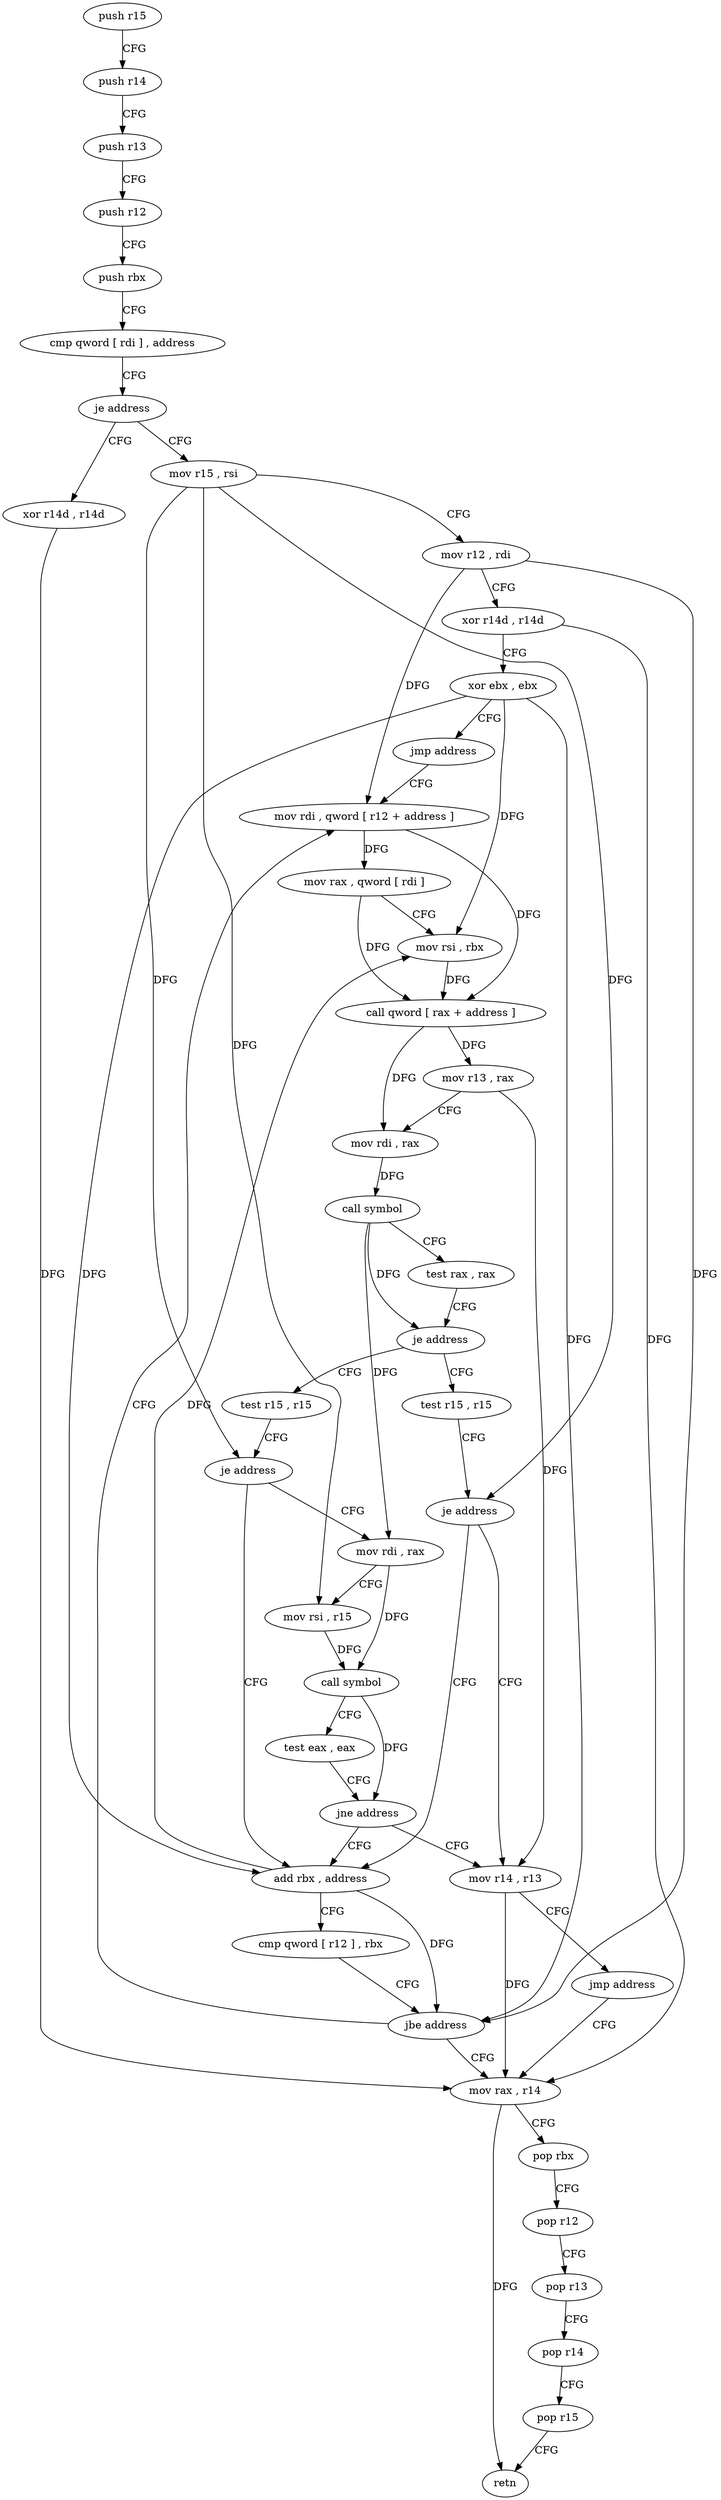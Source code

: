 digraph "func" {
"90864" [label = "push r15" ]
"90866" [label = "push r14" ]
"90868" [label = "push r13" ]
"90870" [label = "push r12" ]
"90872" [label = "push rbx" ]
"90873" [label = "cmp qword [ rdi ] , address" ]
"90877" [label = "je address" ]
"90966" [label = "xor r14d , r14d" ]
"90879" [label = "mov r15 , rsi" ]
"90969" [label = "mov rax , r14" ]
"90882" [label = "mov r12 , rdi" ]
"90885" [label = "xor r14d , r14d" ]
"90888" [label = "xor ebx , ebx" ]
"90890" [label = "jmp address" ]
"90911" [label = "mov rdi , qword [ r12 + address ]" ]
"90916" [label = "mov rax , qword [ rdi ]" ]
"90919" [label = "mov rsi , rbx" ]
"90922" [label = "call qword [ rax + address ]" ]
"90925" [label = "mov r13 , rax" ]
"90928" [label = "mov rdi , rax" ]
"90931" [label = "call symbol" ]
"90936" [label = "test rax , rax" ]
"90939" [label = "je address" ]
"90896" [label = "test r15 , r15" ]
"90941" [label = "test r15 , r15" ]
"90899" [label = "je address" ]
"90961" [label = "mov r14 , r13" ]
"90901" [label = "add rbx , address" ]
"90944" [label = "je address" ]
"90946" [label = "mov rdi , rax" ]
"90964" [label = "jmp address" ]
"90905" [label = "cmp qword [ r12 ] , rbx" ]
"90909" [label = "jbe address" ]
"90949" [label = "mov rsi , r15" ]
"90952" [label = "call symbol" ]
"90957" [label = "test eax , eax" ]
"90959" [label = "jne address" ]
"90972" [label = "pop rbx" ]
"90973" [label = "pop r12" ]
"90975" [label = "pop r13" ]
"90977" [label = "pop r14" ]
"90979" [label = "pop r15" ]
"90981" [label = "retn" ]
"90864" -> "90866" [ label = "CFG" ]
"90866" -> "90868" [ label = "CFG" ]
"90868" -> "90870" [ label = "CFG" ]
"90870" -> "90872" [ label = "CFG" ]
"90872" -> "90873" [ label = "CFG" ]
"90873" -> "90877" [ label = "CFG" ]
"90877" -> "90966" [ label = "CFG" ]
"90877" -> "90879" [ label = "CFG" ]
"90966" -> "90969" [ label = "DFG" ]
"90879" -> "90882" [ label = "CFG" ]
"90879" -> "90899" [ label = "DFG" ]
"90879" -> "90944" [ label = "DFG" ]
"90879" -> "90949" [ label = "DFG" ]
"90969" -> "90972" [ label = "CFG" ]
"90969" -> "90981" [ label = "DFG" ]
"90882" -> "90885" [ label = "CFG" ]
"90882" -> "90911" [ label = "DFG" ]
"90882" -> "90909" [ label = "DFG" ]
"90885" -> "90888" [ label = "CFG" ]
"90885" -> "90969" [ label = "DFG" ]
"90888" -> "90890" [ label = "CFG" ]
"90888" -> "90919" [ label = "DFG" ]
"90888" -> "90901" [ label = "DFG" ]
"90888" -> "90909" [ label = "DFG" ]
"90890" -> "90911" [ label = "CFG" ]
"90911" -> "90916" [ label = "DFG" ]
"90911" -> "90922" [ label = "DFG" ]
"90916" -> "90919" [ label = "CFG" ]
"90916" -> "90922" [ label = "DFG" ]
"90919" -> "90922" [ label = "DFG" ]
"90922" -> "90925" [ label = "DFG" ]
"90922" -> "90928" [ label = "DFG" ]
"90925" -> "90928" [ label = "CFG" ]
"90925" -> "90961" [ label = "DFG" ]
"90928" -> "90931" [ label = "DFG" ]
"90931" -> "90936" [ label = "CFG" ]
"90931" -> "90939" [ label = "DFG" ]
"90931" -> "90946" [ label = "DFG" ]
"90936" -> "90939" [ label = "CFG" ]
"90939" -> "90896" [ label = "CFG" ]
"90939" -> "90941" [ label = "CFG" ]
"90896" -> "90899" [ label = "CFG" ]
"90941" -> "90944" [ label = "CFG" ]
"90899" -> "90961" [ label = "CFG" ]
"90899" -> "90901" [ label = "CFG" ]
"90961" -> "90964" [ label = "CFG" ]
"90961" -> "90969" [ label = "DFG" ]
"90901" -> "90905" [ label = "CFG" ]
"90901" -> "90919" [ label = "DFG" ]
"90901" -> "90909" [ label = "DFG" ]
"90944" -> "90901" [ label = "CFG" ]
"90944" -> "90946" [ label = "CFG" ]
"90946" -> "90949" [ label = "CFG" ]
"90946" -> "90952" [ label = "DFG" ]
"90964" -> "90969" [ label = "CFG" ]
"90905" -> "90909" [ label = "CFG" ]
"90909" -> "90969" [ label = "CFG" ]
"90909" -> "90911" [ label = "CFG" ]
"90949" -> "90952" [ label = "DFG" ]
"90952" -> "90957" [ label = "CFG" ]
"90952" -> "90959" [ label = "DFG" ]
"90957" -> "90959" [ label = "CFG" ]
"90959" -> "90901" [ label = "CFG" ]
"90959" -> "90961" [ label = "CFG" ]
"90972" -> "90973" [ label = "CFG" ]
"90973" -> "90975" [ label = "CFG" ]
"90975" -> "90977" [ label = "CFG" ]
"90977" -> "90979" [ label = "CFG" ]
"90979" -> "90981" [ label = "CFG" ]
}
